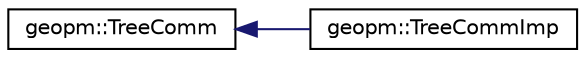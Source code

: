 digraph "Graphical Class Hierarchy"
{
 // LATEX_PDF_SIZE
  edge [fontname="Helvetica",fontsize="10",labelfontname="Helvetica",labelfontsize="10"];
  node [fontname="Helvetica",fontsize="10",shape=record];
  rankdir="LR";
  Node0 [label="geopm::TreeComm",height=0.2,width=0.4,color="black", fillcolor="white", style="filled",URL="$classgeopm_1_1_tree_comm.html",tooltip=" "];
  Node0 -> Node1 [dir="back",color="midnightblue",fontsize="10",style="solid",fontname="Helvetica"];
  Node1 [label="geopm::TreeCommImp",height=0.2,width=0.4,color="black", fillcolor="white", style="filled",URL="$classgeopm_1_1_tree_comm_imp.html",tooltip=" "];
}
